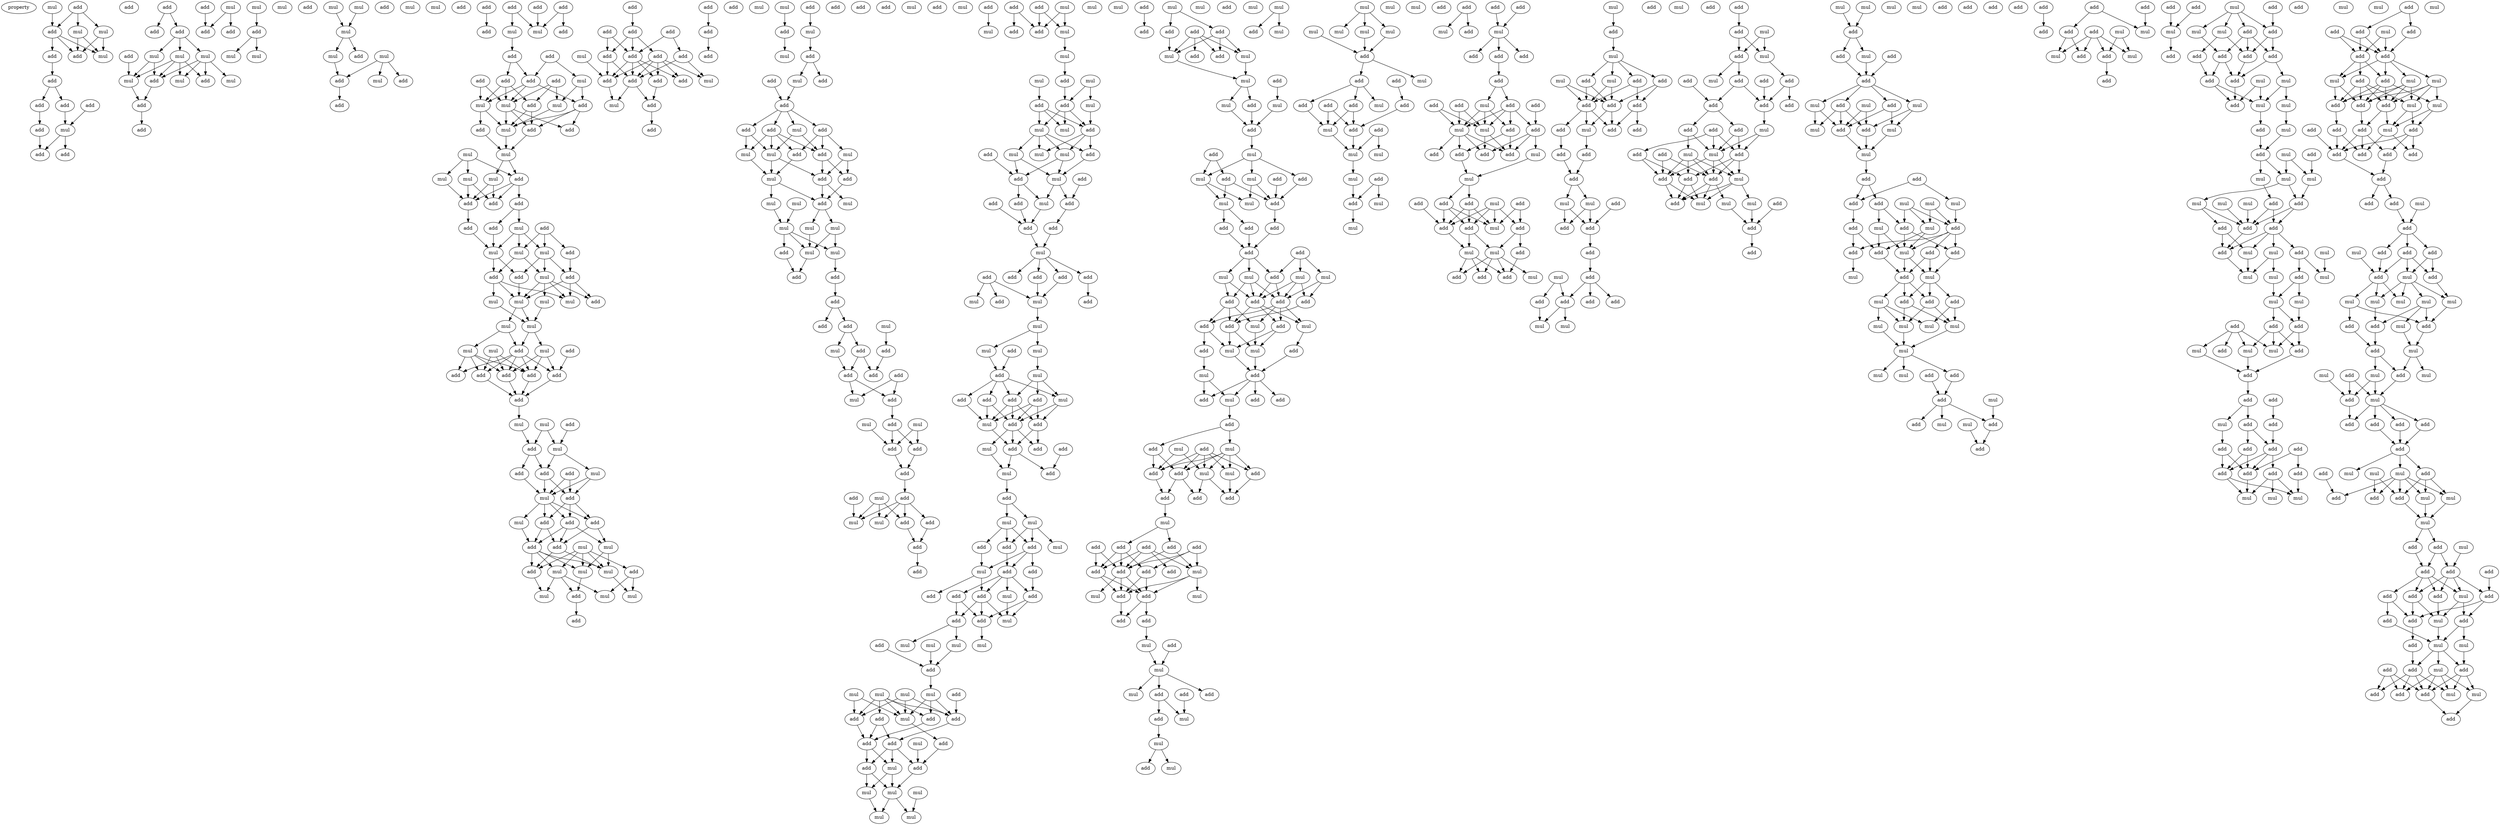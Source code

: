 digraph {
    node [fontcolor=black]
    property [mul=2,lf=1.2]
    0 [ label = mul ];
    1 [ label = add ];
    2 [ label = mul ];
    3 [ label = add ];
    4 [ label = mul ];
    5 [ label = add ];
    6 [ label = mul ];
    7 [ label = add ];
    8 [ label = add ];
    9 [ label = add ];
    10 [ label = add ];
    11 [ label = add ];
    12 [ label = add ];
    13 [ label = mul ];
    14 [ label = add ];
    15 [ label = add ];
    16 [ label = add ];
    17 [ label = add ];
    18 [ label = add ];
    19 [ label = add ];
    20 [ label = add ];
    21 [ label = mul ];
    22 [ label = mul ];
    23 [ label = mul ];
    24 [ label = mul ];
    25 [ label = mul ];
    26 [ label = mul ];
    27 [ label = add ];
    28 [ label = add ];
    29 [ label = add ];
    30 [ label = add ];
    31 [ label = add ];
    32 [ label = mul ];
    33 [ label = mul ];
    34 [ label = add ];
    35 [ label = mul ];
    36 [ label = add ];
    37 [ label = add ];
    38 [ label = add ];
    39 [ label = mul ];
    40 [ label = mul ];
    41 [ label = mul ];
    42 [ label = mul ];
    43 [ label = mul ];
    44 [ label = add ];
    45 [ label = mul ];
    46 [ label = mul ];
    47 [ label = add ];
    48 [ label = mul ];
    49 [ label = mul ];
    50 [ label = mul ];
    51 [ label = add ];
    52 [ label = add ];
    53 [ label = add ];
    54 [ label = add ];
    55 [ label = add ];
    56 [ label = add ];
    57 [ label = add ];
    58 [ label = add ];
    59 [ label = add ];
    60 [ label = mul ];
    61 [ label = add ];
    62 [ label = mul ];
    63 [ label = add ];
    64 [ label = add ];
    65 [ label = add ];
    66 [ label = add ];
    67 [ label = add ];
    68 [ label = add ];
    69 [ label = mul ];
    70 [ label = mul ];
    71 [ label = mul ];
    72 [ label = add ];
    73 [ label = mul ];
    74 [ label = add ];
    75 [ label = add ];
    76 [ label = add ];
    77 [ label = add ];
    78 [ label = mul ];
    79 [ label = mul ];
    80 [ label = mul ];
    81 [ label = mul ];
    82 [ label = add ];
    83 [ label = mul ];
    84 [ label = mul ];
    85 [ label = add ];
    86 [ label = add ];
    87 [ label = add ];
    88 [ label = mul ];
    89 [ label = add ];
    90 [ label = add ];
    91 [ label = add ];
    92 [ label = add ];
    93 [ label = mul ];
    94 [ label = mul ];
    95 [ label = mul ];
    96 [ label = add ];
    97 [ label = mul ];
    98 [ label = add ];
    99 [ label = add ];
    100 [ label = mul ];
    101 [ label = mul ];
    102 [ label = mul ];
    103 [ label = add ];
    104 [ label = mul ];
    105 [ label = mul ];
    106 [ label = mul ];
    107 [ label = add ];
    108 [ label = mul ];
    109 [ label = add ];
    110 [ label = mul ];
    111 [ label = mul ];
    112 [ label = add ];
    113 [ label = add ];
    114 [ label = add ];
    115 [ label = add ];
    116 [ label = add ];
    117 [ label = add ];
    118 [ label = mul ];
    119 [ label = add ];
    120 [ label = mul ];
    121 [ label = add ];
    122 [ label = mul ];
    123 [ label = add ];
    124 [ label = add ];
    125 [ label = add ];
    126 [ label = mul ];
    127 [ label = add ];
    128 [ label = mul ];
    129 [ label = mul ];
    130 [ label = add ];
    131 [ label = add ];
    132 [ label = add ];
    133 [ label = add ];
    134 [ label = add ];
    135 [ label = mul ];
    136 [ label = mul ];
    137 [ label = mul ];
    138 [ label = mul ];
    139 [ label = add ];
    140 [ label = mul ];
    141 [ label = add ];
    142 [ label = mul ];
    143 [ label = add ];
    144 [ label = mul ];
    145 [ label = mul ];
    146 [ label = add ];
    147 [ label = add ];
    148 [ label = add ];
    149 [ label = add ];
    150 [ label = add ];
    151 [ label = add ];
    152 [ label = add ];
    153 [ label = add ];
    154 [ label = mul ];
    155 [ label = add ];
    156 [ label = add ];
    157 [ label = mul ];
    158 [ label = add ];
    159 [ label = add ];
    160 [ label = add ];
    161 [ label = add ];
    162 [ label = mul ];
    163 [ label = add ];
    164 [ label = add ];
    165 [ label = add ];
    166 [ label = add ];
    167 [ label = add ];
    168 [ label = mul ];
    169 [ label = mul ];
    170 [ label = add ];
    171 [ label = add ];
    172 [ label = add ];
    173 [ label = add ];
    174 [ label = mul ];
    175 [ label = mul ];
    176 [ label = add ];
    177 [ label = add ];
    178 [ label = add ];
    179 [ label = mul ];
    180 [ label = add ];
    181 [ label = mul ];
    182 [ label = add ];
    183 [ label = add ];
    184 [ label = add ];
    185 [ label = add ];
    186 [ label = mul ];
    187 [ label = add ];
    188 [ label = add ];
    189 [ label = mul ];
    190 [ label = mul ];
    191 [ label = mul ];
    192 [ label = mul ];
    193 [ label = add ];
    194 [ label = add ];
    195 [ label = mul ];
    196 [ label = mul ];
    197 [ label = mul ];
    198 [ label = add ];
    199 [ label = mul ];
    200 [ label = mul ];
    201 [ label = mul ];
    202 [ label = mul ];
    203 [ label = mul ];
    204 [ label = add ];
    205 [ label = add ];
    206 [ label = add ];
    207 [ label = add ];
    208 [ label = add ];
    209 [ label = mul ];
    210 [ label = add ];
    211 [ label = mul ];
    212 [ label = add ];
    213 [ label = add ];
    214 [ label = add ];
    215 [ label = add ];
    216 [ label = add ];
    217 [ label = mul ];
    218 [ label = add ];
    219 [ label = mul ];
    220 [ label = add ];
    221 [ label = add ];
    222 [ label = mul ];
    223 [ label = add ];
    224 [ label = add ];
    225 [ label = add ];
    226 [ label = add ];
    227 [ label = add ];
    228 [ label = mul ];
    229 [ label = mul ];
    230 [ label = mul ];
    231 [ label = add ];
    232 [ label = mul ];
    233 [ label = add ];
    234 [ label = add ];
    235 [ label = add ];
    236 [ label = add ];
    237 [ label = add ];
    238 [ label = mul ];
    239 [ label = mul ];
    240 [ label = add ];
    241 [ label = mul ];
    242 [ label = add ];
    243 [ label = add ];
    244 [ label = mul ];
    245 [ label = mul ];
    246 [ label = add ];
    247 [ label = mul ];
    248 [ label = mul ];
    249 [ label = add ];
    250 [ label = add ];
    251 [ label = add ];
    252 [ label = mul ];
    253 [ label = mul ];
    254 [ label = add ];
    255 [ label = add ];
    256 [ label = mul ];
    257 [ label = mul ];
    258 [ label = mul ];
    259 [ label = mul ];
    260 [ label = add ];
    261 [ label = add ];
    262 [ label = add ];
    263 [ label = add ];
    264 [ label = mul ];
    265 [ label = add ];
    266 [ label = add ];
    267 [ label = mul ];
    268 [ label = add ];
    269 [ label = mul ];
    270 [ label = add ];
    271 [ label = add ];
    272 [ label = add ];
    273 [ label = add ];
    274 [ label = add ];
    275 [ label = mul ];
    276 [ label = add ];
    277 [ label = mul ];
    278 [ label = add ];
    279 [ label = mul ];
    280 [ label = mul ];
    281 [ label = mul ];
    282 [ label = add ];
    283 [ label = mul ];
    284 [ label = add ];
    285 [ label = add ];
    286 [ label = mul ];
    287 [ label = add ];
    288 [ label = add ];
    289 [ label = add ];
    290 [ label = add ];
    291 [ label = add ];
    292 [ label = mul ];
    293 [ label = mul ];
    294 [ label = add ];
    295 [ label = add ];
    296 [ label = add ];
    297 [ label = add ];
    298 [ label = mul ];
    299 [ label = mul ];
    300 [ label = add ];
    301 [ label = mul ];
    302 [ label = mul ];
    303 [ label = mul ];
    304 [ label = add ];
    305 [ label = add ];
    306 [ label = add ];
    307 [ label = add ];
    308 [ label = add ];
    309 [ label = mul ];
    310 [ label = add ];
    311 [ label = add ];
    312 [ label = mul ];
    313 [ label = add ];
    314 [ label = add ];
    315 [ label = add ];
    316 [ label = mul ];
    317 [ label = add ];
    318 [ label = mul ];
    319 [ label = mul ];
    320 [ label = add ];
    321 [ label = mul ];
    322 [ label = mul ];
    323 [ label = add ];
    324 [ label = mul ];
    325 [ label = mul ];
    326 [ label = mul ];
    327 [ label = add ];
    328 [ label = mul ];
    329 [ label = add ];
    330 [ label = add ];
    331 [ label = add ];
    332 [ label = add ];
    333 [ label = mul ];
    334 [ label = mul ];
    335 [ label = add ];
    336 [ label = add ];
    337 [ label = add ];
    338 [ label = add ];
    339 [ label = mul ];
    340 [ label = add ];
    341 [ label = mul ];
    342 [ label = mul ];
    343 [ label = mul ];
    344 [ label = mul ];
    345 [ label = add ];
    346 [ label = mul ];
    347 [ label = add ];
    348 [ label = mul ];
    349 [ label = add ];
    350 [ label = add ];
    351 [ label = add ];
    352 [ label = add ];
    353 [ label = mul ];
    354 [ label = add ];
    355 [ label = mul ];
    356 [ label = mul ];
    357 [ label = add ];
    358 [ label = add ];
    359 [ label = mul ];
    360 [ label = mul ];
    361 [ label = add ];
    362 [ label = add ];
    363 [ label = mul ];
    364 [ label = add ];
    365 [ label = mul ];
    366 [ label = add ];
    367 [ label = add ];
    368 [ label = mul ];
    369 [ label = add ];
    370 [ label = mul ];
    371 [ label = mul ];
    372 [ label = add ];
    373 [ label = add ];
    374 [ label = mul ];
    375 [ label = add ];
    376 [ label = add ];
    377 [ label = add ];
    378 [ label = mul ];
    379 [ label = mul ];
    380 [ label = add ];
    381 [ label = mul ];
    382 [ label = mul ];
    383 [ label = add ];
    384 [ label = add ];
    385 [ label = add ];
    386 [ label = add ];
    387 [ label = mul ];
    388 [ label = add ];
    389 [ label = add ];
    390 [ label = mul ];
    391 [ label = add ];
    392 [ label = add ];
    393 [ label = add ];
    394 [ label = mul ];
    395 [ label = mul ];
    396 [ label = mul ];
    397 [ label = add ];
    398 [ label = add ];
    399 [ label = add ];
    400 [ label = add ];
    401 [ label = mul ];
    402 [ label = add ];
    403 [ label = add ];
    404 [ label = add ];
    405 [ label = mul ];
    406 [ label = mul ];
    407 [ label = mul ];
    408 [ label = mul ];
    409 [ label = add ];
    410 [ label = add ];
    411 [ label = add ];
    412 [ label = add ];
    413 [ label = add ];
    414 [ label = add ];
    415 [ label = mul ];
    416 [ label = add ];
    417 [ label = add ];
    418 [ label = add ];
    419 [ label = add ];
    420 [ label = add ];
    421 [ label = add ];
    422 [ label = mul ];
    423 [ label = add ];
    424 [ label = add ];
    425 [ label = add ];
    426 [ label = add ];
    427 [ label = mul ];
    428 [ label = mul ];
    429 [ label = add ];
    430 [ label = add ];
    431 [ label = add ];
    432 [ label = add ];
    433 [ label = mul ];
    434 [ label = add ];
    435 [ label = mul ];
    436 [ label = mul ];
    437 [ label = mul ];
    438 [ label = add ];
    439 [ label = add ];
    440 [ label = add ];
    441 [ label = add ];
    442 [ label = mul ];
    443 [ label = mul ];
    444 [ label = add ];
    445 [ label = mul ];
    446 [ label = mul ];
    447 [ label = add ];
    448 [ label = mul ];
    449 [ label = mul ];
    450 [ label = mul ];
    451 [ label = mul ];
    452 [ label = mul ];
    453 [ label = mul ];
    454 [ label = mul ];
    455 [ label = add ];
    456 [ label = add ];
    457 [ label = add ];
    458 [ label = mul ];
    459 [ label = add ];
    460 [ label = mul ];
    461 [ label = add ];
    462 [ label = add ];
    463 [ label = add ];
    464 [ label = add ];
    465 [ label = mul ];
    466 [ label = add ];
    467 [ label = mul ];
    468 [ label = mul ];
    469 [ label = mul ];
    470 [ label = mul ];
    471 [ label = add ];
    472 [ label = add ];
    473 [ label = mul ];
    474 [ label = add ];
    475 [ label = mul ];
    476 [ label = add ];
    477 [ label = mul ];
    478 [ label = add ];
    479 [ label = add ];
    480 [ label = add ];
    481 [ label = mul ];
    482 [ label = add ];
    483 [ label = add ];
    484 [ label = add ];
    485 [ label = add ];
    486 [ label = add ];
    487 [ label = add ];
    488 [ label = add ];
    489 [ label = add ];
    490 [ label = mul ];
    491 [ label = mul ];
    492 [ label = mul ];
    493 [ label = add ];
    494 [ label = add ];
    495 [ label = add ];
    496 [ label = add ];
    497 [ label = add ];
    498 [ label = mul ];
    499 [ label = add ];
    500 [ label = mul ];
    501 [ label = add ];
    502 [ label = mul ];
    503 [ label = add ];
    504 [ label = add ];
    505 [ label = add ];
    506 [ label = add ];
    507 [ label = add ];
    508 [ label = add ];
    509 [ label = mul ];
    510 [ label = mul ];
    511 [ label = add ];
    512 [ label = mul ];
    513 [ label = add ];
    514 [ label = add ];
    515 [ label = add ];
    516 [ label = mul ];
    517 [ label = mul ];
    518 [ label = add ];
    519 [ label = add ];
    520 [ label = mul ];
    521 [ label = add ];
    522 [ label = mul ];
    523 [ label = add ];
    524 [ label = add ];
    525 [ label = mul ];
    526 [ label = add ];
    527 [ label = add ];
    528 [ label = add ];
    529 [ label = add ];
    530 [ label = mul ];
    531 [ label = add ];
    532 [ label = add ];
    533 [ label = add ];
    534 [ label = add ];
    535 [ label = add ];
    536 [ label = mul ];
    537 [ label = mul ];
    538 [ label = add ];
    539 [ label = add ];
    540 [ label = add ];
    541 [ label = add ];
    542 [ label = add ];
    543 [ label = mul ];
    544 [ label = add ];
    545 [ label = add ];
    546 [ label = mul ];
    547 [ label = add ];
    548 [ label = add ];
    549 [ label = mul ];
    550 [ label = mul ];
    551 [ label = add ];
    552 [ label = add ];
    553 [ label = add ];
    554 [ label = mul ];
    555 [ label = mul ];
    556 [ label = add ];
    557 [ label = add ];
    558 [ label = mul ];
    559 [ label = add ];
    560 [ label = add ];
    561 [ label = add ];
    562 [ label = add ];
    563 [ label = add ];
    564 [ label = add ];
    565 [ label = add ];
    566 [ label = mul ];
    567 [ label = add ];
    568 [ label = add ];
    569 [ label = mul ];
    570 [ label = add ];
    571 [ label = mul ];
    572 [ label = add ];
    573 [ label = add ];
    574 [ label = add ];
    575 [ label = add ];
    576 [ label = add ];
    577 [ label = mul ];
    578 [ label = add ];
    579 [ label = mul ];
    580 [ label = mul ];
    581 [ label = add ];
    582 [ label = mul ];
    583 [ label = add ];
    584 [ label = mul ];
    585 [ label = mul ];
    586 [ label = mul ];
    587 [ label = add ];
    588 [ label = add ];
    589 [ label = mul ];
    590 [ label = mul ];
    591 [ label = add ];
    592 [ label = add ];
    593 [ label = add ];
    594 [ label = add ];
    595 [ label = add ];
    596 [ label = mul ];
    597 [ label = mul ];
    598 [ label = add ];
    599 [ label = mul ];
    600 [ label = mul ];
    601 [ label = add ];
    602 [ label = add ];
    603 [ label = mul ];
    604 [ label = mul ];
    605 [ label = add ];
    606 [ label = add ];
    607 [ label = mul ];
    608 [ label = add ];
    609 [ label = mul ];
    610 [ label = mul ];
    611 [ label = add ];
    612 [ label = mul ];
    613 [ label = add ];
    614 [ label = mul ];
    615 [ label = add ];
    616 [ label = add ];
    617 [ label = mul ];
    618 [ label = add ];
    619 [ label = add ];
    620 [ label = add ];
    621 [ label = add ];
    622 [ label = mul ];
    623 [ label = add ];
    624 [ label = mul ];
    625 [ label = add ];
    626 [ label = add ];
    627 [ label = mul ];
    628 [ label = add ];
    629 [ label = add ];
    630 [ label = mul ];
    631 [ label = mul ];
    632 [ label = mul ];
    633 [ label = mul ];
    634 [ label = mul ];
    635 [ label = add ];
    636 [ label = mul ];
    637 [ label = mul ];
    638 [ label = add ];
    639 [ label = mul ];
    640 [ label = add ];
    641 [ label = mul ];
    642 [ label = add ];
    643 [ label = mul ];
    644 [ label = add ];
    645 [ label = add ];
    646 [ label = add ];
    647 [ label = add ];
    648 [ label = add ];
    649 [ label = add ];
    650 [ label = add ];
    651 [ label = add ];
    652 [ label = mul ];
    653 [ label = add ];
    654 [ label = mul ];
    655 [ label = add ];
    656 [ label = add ];
    657 [ label = mul ];
    658 [ label = mul ];
    659 [ label = add ];
    660 [ label = add ];
    661 [ label = add ];
    662 [ label = add ];
    663 [ label = mul ];
    664 [ label = mul ];
    665 [ label = add ];
    666 [ label = add ];
    667 [ label = mul ];
    668 [ label = mul ];
    669 [ label = add ];
    670 [ label = add ];
    671 [ label = add ];
    672 [ label = add ];
    673 [ label = add ];
    674 [ label = add ];
    675 [ label = add ];
    676 [ label = mul ];
    677 [ label = add ];
    678 [ label = mul ];
    679 [ label = add ];
    680 [ label = add ];
    681 [ label = mul ];
    682 [ label = mul ];
    683 [ label = mul ];
    684 [ label = add ];
    685 [ label = add ];
    686 [ label = mul ];
    687 [ label = add ];
    688 [ label = mul ];
    689 [ label = mul ];
    690 [ label = mul ];
    691 [ label = add ];
    692 [ label = mul ];
    693 [ label = mul ];
    694 [ label = mul ];
    695 [ label = add ];
    696 [ label = add ];
    697 [ label = add ];
    698 [ label = add ];
    699 [ label = mul ];
    700 [ label = mul ];
    701 [ label = add ];
    702 [ label = add ];
    703 [ label = mul ];
    704 [ label = mul ];
    705 [ label = mul ];
    706 [ label = add ];
    707 [ label = mul ];
    708 [ label = mul ];
    709 [ label = mul ];
    710 [ label = mul ];
    711 [ label = add ];
    712 [ label = add ];
    713 [ label = add ];
    714 [ label = mul ];
    715 [ label = add ];
    716 [ label = add ];
    717 [ label = mul ];
    718 [ label = mul ];
    719 [ label = add ];
    720 [ label = add ];
    721 [ label = add ];
    722 [ label = add ];
    723 [ label = mul ];
    724 [ label = add ];
    725 [ label = add ];
    726 [ label = add ];
    727 [ label = add ];
    728 [ label = add ];
    729 [ label = add ];
    730 [ label = add ];
    731 [ label = add ];
    732 [ label = add ];
    733 [ label = mul ];
    734 [ label = mul ];
    735 [ label = mul ];
    736 [ label = mul ];
    737 [ label = add ];
    738 [ label = add ];
    739 [ label = add ];
    740 [ label = mul ];
    741 [ label = add ];
    742 [ label = mul ];
    743 [ label = add ];
    744 [ label = add ];
    745 [ label = add ];
    746 [ label = mul ];
    747 [ label = add ];
    748 [ label = mul ];
    749 [ label = mul ];
    750 [ label = add ];
    751 [ label = mul ];
    752 [ label = add ];
    753 [ label = mul ];
    754 [ label = add ];
    755 [ label = add ];
    756 [ label = add ];
    757 [ label = add ];
    758 [ label = add ];
    759 [ label = mul ];
    760 [ label = add ];
    761 [ label = add ];
    762 [ label = add ];
    763 [ label = add ];
    764 [ label = add ];
    765 [ label = add ];
    766 [ label = add ];
    767 [ label = mul ];
    768 [ label = add ];
    769 [ label = add ];
    770 [ label = mul ];
    771 [ label = add ];
    772 [ label = add ];
    773 [ label = add ];
    774 [ label = add ];
    775 [ label = mul ];
    776 [ label = mul ];
    777 [ label = mul ];
    778 [ label = mul ];
    779 [ label = mul ];
    780 [ label = mul ];
    781 [ label = mul ];
    782 [ label = add ];
    783 [ label = add ];
    784 [ label = add ];
    785 [ label = add ];
    786 [ label = mul ];
    787 [ label = mul ];
    788 [ label = mul ];
    789 [ label = add ];
    790 [ label = mul ];
    791 [ label = add ];
    792 [ label = add ];
    793 [ label = mul ];
    794 [ label = add ];
    795 [ label = add ];
    796 [ label = add ];
    797 [ label = add ];
    798 [ label = add ];
    799 [ label = mul ];
    800 [ label = add ];
    801 [ label = mul ];
    802 [ label = add ];
    803 [ label = mul ];
    804 [ label = add ];
    805 [ label = mul ];
    806 [ label = mul ];
    807 [ label = add ];
    808 [ label = add ];
    809 [ label = mul ];
    810 [ label = add ];
    811 [ label = add ];
    812 [ label = mul ];
    813 [ label = add ];
    814 [ label = add ];
    815 [ label = add ];
    816 [ label = add ];
    817 [ label = add ];
    818 [ label = add ];
    819 [ label = mul ];
    820 [ label = add ];
    821 [ label = mul ];
    822 [ label = add ];
    823 [ label = add ];
    824 [ label = add ];
    825 [ label = add ];
    826 [ label = mul ];
    827 [ label = mul ];
    828 [ label = add ];
    829 [ label = add ];
    830 [ label = add ];
    831 [ label = mul ];
    832 [ label = add ];
    833 [ label = mul ];
    834 [ label = add ];
    835 [ label = mul ];
    836 [ label = add ];
    837 [ label = add ];
    0 -> 3 [ name = 0 ];
    1 -> 2 [ name = 1 ];
    1 -> 3 [ name = 2 ];
    1 -> 4 [ name = 3 ];
    2 -> 6 [ name = 4 ];
    2 -> 7 [ name = 5 ];
    3 -> 5 [ name = 6 ];
    3 -> 6 [ name = 7 ];
    3 -> 7 [ name = 8 ];
    4 -> 6 [ name = 9 ];
    4 -> 7 [ name = 10 ];
    5 -> 8 [ name = 11 ];
    8 -> 10 [ name = 12 ];
    8 -> 11 [ name = 13 ];
    9 -> 13 [ name = 14 ];
    10 -> 12 [ name = 15 ];
    11 -> 13 [ name = 16 ];
    12 -> 14 [ name = 17 ];
    13 -> 14 [ name = 18 ];
    13 -> 15 [ name = 19 ];
    17 -> 18 [ name = 20 ];
    17 -> 19 [ name = 21 ];
    19 -> 21 [ name = 22 ];
    19 -> 22 [ name = 23 ];
    19 -> 23 [ name = 24 ];
    20 -> 26 [ name = 25 ];
    21 -> 26 [ name = 26 ];
    21 -> 28 [ name = 27 ];
    22 -> 24 [ name = 28 ];
    22 -> 26 [ name = 29 ];
    22 -> 27 [ name = 30 ];
    22 -> 28 [ name = 31 ];
    23 -> 24 [ name = 32 ];
    23 -> 25 [ name = 33 ];
    23 -> 27 [ name = 34 ];
    23 -> 28 [ name = 35 ];
    26 -> 29 [ name = 36 ];
    28 -> 29 [ name = 37 ];
    29 -> 30 [ name = 38 ];
    31 -> 34 [ name = 39 ];
    32 -> 34 [ name = 40 ];
    32 -> 36 [ name = 41 ];
    33 -> 37 [ name = 42 ];
    37 -> 40 [ name = 43 ];
    37 -> 42 [ name = 44 ];
    39 -> 43 [ name = 45 ];
    41 -> 43 [ name = 46 ];
    43 -> 46 [ name = 47 ];
    43 -> 47 [ name = 48 ];
    45 -> 50 [ name = 49 ];
    45 -> 51 [ name = 50 ];
    45 -> 52 [ name = 51 ];
    46 -> 52 [ name = 52 ];
    52 -> 54 [ name = 53 ];
    55 -> 59 [ name = 54 ];
    56 -> 60 [ name = 55 ];
    57 -> 60 [ name = 56 ];
    57 -> 62 [ name = 57 ];
    58 -> 60 [ name = 58 ];
    58 -> 61 [ name = 59 ];
    62 -> 63 [ name = 60 ];
    63 -> 65 [ name = 61 ];
    63 -> 68 [ name = 62 ];
    64 -> 68 [ name = 63 ];
    64 -> 69 [ name = 64 ];
    65 -> 70 [ name = 65 ];
    65 -> 73 [ name = 66 ];
    65 -> 74 [ name = 67 ];
    66 -> 70 [ name = 68 ];
    66 -> 73 [ name = 69 ];
    67 -> 70 [ name = 70 ];
    67 -> 71 [ name = 71 ];
    67 -> 74 [ name = 72 ];
    68 -> 70 [ name = 73 ];
    68 -> 72 [ name = 74 ];
    68 -> 73 [ name = 75 ];
    69 -> 71 [ name = 76 ];
    69 -> 72 [ name = 77 ];
    70 -> 75 [ name = 78 ];
    70 -> 77 [ name = 79 ];
    70 -> 78 [ name = 80 ];
    71 -> 78 [ name = 81 ];
    72 -> 75 [ name = 82 ];
    72 -> 77 [ name = 83 ];
    72 -> 78 [ name = 84 ];
    73 -> 76 [ name = 85 ];
    73 -> 78 [ name = 86 ];
    74 -> 75 [ name = 87 ];
    74 -> 78 [ name = 88 ];
    75 -> 80 [ name = 89 ];
    76 -> 80 [ name = 90 ];
    78 -> 80 [ name = 91 ];
    79 -> 82 [ name = 92 ];
    79 -> 83 [ name = 93 ];
    79 -> 84 [ name = 94 ];
    80 -> 81 [ name = 95 ];
    80 -> 82 [ name = 96 ];
    81 -> 85 [ name = 97 ];
    81 -> 86 [ name = 98 ];
    82 -> 85 [ name = 99 ];
    82 -> 86 [ name = 100 ];
    82 -> 87 [ name = 101 ];
    83 -> 86 [ name = 102 ];
    84 -> 85 [ name = 103 ];
    84 -> 86 [ name = 104 ];
    86 -> 91 [ name = 105 ];
    87 -> 88 [ name = 106 ];
    87 -> 90 [ name = 107 ];
    88 -> 93 [ name = 108 ];
    88 -> 94 [ name = 109 ];
    88 -> 95 [ name = 110 ];
    89 -> 92 [ name = 111 ];
    89 -> 94 [ name = 112 ];
    89 -> 95 [ name = 113 ];
    90 -> 93 [ name = 114 ];
    91 -> 93 [ name = 115 ];
    92 -> 99 [ name = 116 ];
    93 -> 96 [ name = 117 ];
    93 -> 98 [ name = 118 ];
    94 -> 96 [ name = 119 ];
    94 -> 97 [ name = 120 ];
    95 -> 97 [ name = 121 ];
    95 -> 98 [ name = 122 ];
    95 -> 99 [ name = 123 ];
    96 -> 100 [ name = 124 ];
    96 -> 101 [ name = 125 ];
    96 -> 102 [ name = 126 ];
    97 -> 100 [ name = 127 ];
    97 -> 102 [ name = 128 ];
    97 -> 103 [ name = 129 ];
    97 -> 104 [ name = 130 ];
    98 -> 100 [ name = 131 ];
    99 -> 100 [ name = 132 ];
    99 -> 102 [ name = 133 ];
    99 -> 103 [ name = 134 ];
    100 -> 105 [ name = 135 ];
    100 -> 106 [ name = 136 ];
    101 -> 106 [ name = 137 ];
    104 -> 106 [ name = 138 ];
    105 -> 107 [ name = 139 ];
    105 -> 110 [ name = 140 ];
    106 -> 107 [ name = 141 ];
    106 -> 108 [ name = 142 ];
    107 -> 112 [ name = 143 ];
    107 -> 113 [ name = 144 ];
    107 -> 114 [ name = 145 ];
    107 -> 115 [ name = 146 ];
    107 -> 116 [ name = 147 ];
    108 -> 112 [ name = 148 ];
    108 -> 114 [ name = 149 ];
    108 -> 116 [ name = 150 ];
    109 -> 116 [ name = 151 ];
    110 -> 112 [ name = 152 ];
    110 -> 113 [ name = 153 ];
    110 -> 114 [ name = 154 ];
    110 -> 115 [ name = 155 ];
    111 -> 112 [ name = 156 ];
    111 -> 114 [ name = 157 ];
    111 -> 115 [ name = 158 ];
    112 -> 117 [ name = 159 ];
    114 -> 117 [ name = 160 ];
    115 -> 117 [ name = 161 ];
    116 -> 117 [ name = 162 ];
    117 -> 120 [ name = 163 ];
    118 -> 121 [ name = 164 ];
    118 -> 122 [ name = 165 ];
    119 -> 122 [ name = 166 ];
    120 -> 121 [ name = 167 ];
    121 -> 123 [ name = 168 ];
    121 -> 125 [ name = 169 ];
    122 -> 125 [ name = 170 ];
    122 -> 126 [ name = 171 ];
    123 -> 128 [ name = 172 ];
    124 -> 127 [ name = 173 ];
    124 -> 128 [ name = 174 ];
    125 -> 127 [ name = 175 ];
    125 -> 128 [ name = 176 ];
    126 -> 127 [ name = 177 ];
    126 -> 128 [ name = 178 ];
    127 -> 130 [ name = 179 ];
    127 -> 131 [ name = 180 ];
    127 -> 132 [ name = 181 ];
    128 -> 129 [ name = 182 ];
    128 -> 130 [ name = 183 ];
    128 -> 131 [ name = 184 ];
    128 -> 132 [ name = 185 ];
    129 -> 134 [ name = 186 ];
    130 -> 133 [ name = 187 ];
    130 -> 135 [ name = 188 ];
    131 -> 133 [ name = 189 ];
    131 -> 134 [ name = 190 ];
    131 -> 135 [ name = 191 ];
    132 -> 133 [ name = 192 ];
    132 -> 134 [ name = 193 ];
    133 -> 140 [ name = 194 ];
    133 -> 141 [ name = 195 ];
    134 -> 137 [ name = 196 ];
    134 -> 138 [ name = 197 ];
    134 -> 140 [ name = 198 ];
    134 -> 141 [ name = 199 ];
    135 -> 138 [ name = 200 ];
    135 -> 140 [ name = 201 ];
    136 -> 137 [ name = 202 ];
    136 -> 138 [ name = 203 ];
    136 -> 139 [ name = 204 ];
    136 -> 140 [ name = 205 ];
    136 -> 141 [ name = 206 ];
    137 -> 143 [ name = 207 ];
    137 -> 144 [ name = 208 ];
    137 -> 145 [ name = 209 ];
    138 -> 143 [ name = 210 ];
    139 -> 142 [ name = 211 ];
    139 -> 144 [ name = 212 ];
    140 -> 142 [ name = 213 ];
    141 -> 145 [ name = 214 ];
    143 -> 146 [ name = 215 ];
    147 -> 148 [ name = 216 ];
    148 -> 151 [ name = 217 ];
    148 -> 152 [ name = 218 ];
    148 -> 153 [ name = 219 ];
    149 -> 151 [ name = 220 ];
    149 -> 153 [ name = 221 ];
    150 -> 151 [ name = 222 ];
    150 -> 155 [ name = 223 ];
    151 -> 156 [ name = 224 ];
    151 -> 158 [ name = 225 ];
    151 -> 159 [ name = 226 ];
    151 -> 160 [ name = 227 ];
    152 -> 156 [ name = 228 ];
    152 -> 157 [ name = 229 ];
    152 -> 158 [ name = 230 ];
    152 -> 159 [ name = 231 ];
    152 -> 160 [ name = 232 ];
    153 -> 156 [ name = 233 ];
    153 -> 160 [ name = 234 ];
    154 -> 156 [ name = 235 ];
    155 -> 157 [ name = 236 ];
    155 -> 160 [ name = 237 ];
    156 -> 162 [ name = 238 ];
    159 -> 161 [ name = 239 ];
    160 -> 161 [ name = 240 ];
    160 -> 162 [ name = 241 ];
    161 -> 164 [ name = 242 ];
    163 -> 165 [ name = 243 ];
    165 -> 167 [ name = 244 ];
    169 -> 170 [ name = 245 ];
    170 -> 174 [ name = 246 ];
    171 -> 175 [ name = 247 ];
    175 -> 176 [ name = 248 ];
    176 -> 178 [ name = 249 ];
    176 -> 179 [ name = 250 ];
    179 -> 182 [ name = 251 ];
    180 -> 182 [ name = 252 ];
    182 -> 183 [ name = 253 ];
    182 -> 184 [ name = 254 ];
    182 -> 185 [ name = 255 ];
    182 -> 186 [ name = 256 ];
    183 -> 187 [ name = 257 ];
    183 -> 188 [ name = 258 ];
    183 -> 189 [ name = 259 ];
    184 -> 187 [ name = 260 ];
    184 -> 188 [ name = 261 ];
    184 -> 190 [ name = 262 ];
    184 -> 191 [ name = 263 ];
    185 -> 190 [ name = 264 ];
    185 -> 191 [ name = 265 ];
    186 -> 188 [ name = 266 ];
    186 -> 190 [ name = 267 ];
    187 -> 192 [ name = 268 ];
    188 -> 193 [ name = 269 ];
    188 -> 194 [ name = 270 ];
    189 -> 193 [ name = 271 ];
    189 -> 194 [ name = 272 ];
    190 -> 192 [ name = 273 ];
    190 -> 194 [ name = 274 ];
    191 -> 192 [ name = 275 ];
    192 -> 197 [ name = 276 ];
    192 -> 198 [ name = 277 ];
    193 -> 198 [ name = 278 ];
    194 -> 195 [ name = 279 ];
    194 -> 198 [ name = 280 ];
    196 -> 201 [ name = 281 ];
    197 -> 201 [ name = 282 ];
    198 -> 199 [ name = 283 ];
    198 -> 200 [ name = 284 ];
    199 -> 202 [ name = 285 ];
    199 -> 203 [ name = 286 ];
    200 -> 203 [ name = 287 ];
    201 -> 202 [ name = 288 ];
    201 -> 203 [ name = 289 ];
    201 -> 204 [ name = 290 ];
    202 -> 205 [ name = 291 ];
    203 -> 206 [ name = 292 ];
    204 -> 206 [ name = 293 ];
    205 -> 207 [ name = 294 ];
    207 -> 208 [ name = 295 ];
    207 -> 210 [ name = 296 ];
    208 -> 211 [ name = 297 ];
    208 -> 213 [ name = 298 ];
    209 -> 212 [ name = 299 ];
    211 -> 215 [ name = 300 ];
    212 -> 214 [ name = 301 ];
    213 -> 214 [ name = 302 ];
    213 -> 215 [ name = 303 ];
    215 -> 217 [ name = 304 ];
    215 -> 218 [ name = 305 ];
    216 -> 217 [ name = 306 ];
    216 -> 218 [ name = 307 ];
    218 -> 220 [ name = 308 ];
    219 -> 223 [ name = 309 ];
    220 -> 223 [ name = 310 ];
    220 -> 224 [ name = 311 ];
    222 -> 223 [ name = 312 ];
    222 -> 224 [ name = 313 ];
    223 -> 225 [ name = 314 ];
    224 -> 225 [ name = 315 ];
    225 -> 226 [ name = 316 ];
    226 -> 230 [ name = 317 ];
    226 -> 231 [ name = 318 ];
    226 -> 232 [ name = 319 ];
    226 -> 233 [ name = 320 ];
    227 -> 230 [ name = 321 ];
    229 -> 230 [ name = 322 ];
    229 -> 232 [ name = 323 ];
    229 -> 233 [ name = 324 ];
    231 -> 234 [ name = 325 ];
    233 -> 234 [ name = 326 ];
    234 -> 236 [ name = 327 ];
    235 -> 239 [ name = 328 ];
    237 -> 242 [ name = 329 ];
    237 -> 243 [ name = 330 ];
    238 -> 241 [ name = 331 ];
    238 -> 243 [ name = 332 ];
    240 -> 241 [ name = 333 ];
    240 -> 243 [ name = 334 ];
    241 -> 244 [ name = 335 ];
    244 -> 246 [ name = 336 ];
    245 -> 249 [ name = 337 ];
    246 -> 250 [ name = 338 ];
    247 -> 248 [ name = 339 ];
    247 -> 250 [ name = 340 ];
    248 -> 251 [ name = 341 ];
    249 -> 251 [ name = 342 ];
    249 -> 252 [ name = 343 ];
    249 -> 253 [ name = 344 ];
    250 -> 251 [ name = 345 ];
    250 -> 252 [ name = 346 ];
    250 -> 253 [ name = 347 ];
    251 -> 255 [ name = 348 ];
    251 -> 256 [ name = 349 ];
    251 -> 257 [ name = 350 ];
    252 -> 255 [ name = 351 ];
    252 -> 256 [ name = 352 ];
    252 -> 257 [ name = 353 ];
    252 -> 258 [ name = 354 ];
    254 -> 261 [ name = 355 ];
    255 -> 259 [ name = 356 ];
    256 -> 259 [ name = 357 ];
    256 -> 261 [ name = 358 ];
    258 -> 259 [ name = 359 ];
    258 -> 261 [ name = 360 ];
    259 -> 264 [ name = 361 ];
    259 -> 265 [ name = 362 ];
    260 -> 265 [ name = 363 ];
    261 -> 263 [ name = 364 ];
    261 -> 264 [ name = 365 ];
    262 -> 266 [ name = 366 ];
    263 -> 266 [ name = 367 ];
    264 -> 266 [ name = 368 ];
    265 -> 268 [ name = 369 ];
    266 -> 269 [ name = 370 ];
    268 -> 269 [ name = 371 ];
    269 -> 270 [ name = 372 ];
    269 -> 271 [ name = 373 ];
    269 -> 272 [ name = 374 ];
    269 -> 273 [ name = 375 ];
    270 -> 277 [ name = 376 ];
    271 -> 276 [ name = 377 ];
    272 -> 277 [ name = 378 ];
    274 -> 275 [ name = 379 ];
    274 -> 277 [ name = 380 ];
    274 -> 278 [ name = 381 ];
    277 -> 279 [ name = 382 ];
    279 -> 280 [ name = 383 ];
    279 -> 281 [ name = 384 ];
    280 -> 284 [ name = 385 ];
    281 -> 283 [ name = 386 ];
    282 -> 284 [ name = 387 ];
    283 -> 285 [ name = 388 ];
    283 -> 286 [ name = 389 ];
    283 -> 289 [ name = 390 ];
    284 -> 285 [ name = 391 ];
    284 -> 286 [ name = 392 ];
    284 -> 287 [ name = 393 ];
    284 -> 288 [ name = 394 ];
    285 -> 290 [ name = 395 ];
    285 -> 291 [ name = 396 ];
    285 -> 292 [ name = 397 ];
    286 -> 290 [ name = 398 ];
    286 -> 291 [ name = 399 ];
    287 -> 292 [ name = 400 ];
    288 -> 290 [ name = 401 ];
    288 -> 292 [ name = 402 ];
    289 -> 290 [ name = 403 ];
    289 -> 291 [ name = 404 ];
    289 -> 292 [ name = 405 ];
    290 -> 293 [ name = 406 ];
    290 -> 295 [ name = 407 ];
    290 -> 296 [ name = 408 ];
    291 -> 295 [ name = 409 ];
    291 -> 296 [ name = 410 ];
    292 -> 296 [ name = 411 ];
    293 -> 298 [ name = 412 ];
    294 -> 297 [ name = 413 ];
    296 -> 297 [ name = 414 ];
    296 -> 298 [ name = 415 ];
    298 -> 300 [ name = 416 ];
    300 -> 301 [ name = 417 ];
    300 -> 302 [ name = 418 ];
    301 -> 304 [ name = 419 ];
    301 -> 305 [ name = 420 ];
    301 -> 306 [ name = 421 ];
    302 -> 303 [ name = 422 ];
    302 -> 305 [ name = 423 ];
    302 -> 306 [ name = 424 ];
    304 -> 309 [ name = 425 ];
    305 -> 307 [ name = 426 ];
    305 -> 308 [ name = 427 ];
    305 -> 309 [ name = 428 ];
    306 -> 307 [ name = 429 ];
    307 -> 310 [ name = 430 ];
    307 -> 311 [ name = 431 ];
    307 -> 312 [ name = 432 ];
    307 -> 313 [ name = 433 ];
    308 -> 313 [ name = 434 ];
    309 -> 310 [ name = 435 ];
    309 -> 314 [ name = 436 ];
    310 -> 315 [ name = 437 ];
    310 -> 316 [ name = 438 ];
    310 -> 317 [ name = 439 ];
    311 -> 315 [ name = 440 ];
    311 -> 317 [ name = 441 ];
    312 -> 316 [ name = 442 ];
    313 -> 315 [ name = 443 ];
    313 -> 316 [ name = 444 ];
    315 -> 322 [ name = 445 ];
    317 -> 318 [ name = 446 ];
    317 -> 321 [ name = 447 ];
    319 -> 323 [ name = 448 ];
    320 -> 323 [ name = 449 ];
    321 -> 323 [ name = 450 ];
    323 -> 328 [ name = 451 ];
    324 -> 330 [ name = 452 ];
    324 -> 333 [ name = 453 ];
    325 -> 329 [ name = 454 ];
    325 -> 330 [ name = 455 ];
    325 -> 331 [ name = 456 ];
    325 -> 332 [ name = 457 ];
    325 -> 333 [ name = 458 ];
    326 -> 329 [ name = 459 ];
    326 -> 330 [ name = 460 ];
    326 -> 333 [ name = 461 ];
    327 -> 329 [ name = 462 ];
    328 -> 329 [ name = 463 ];
    328 -> 331 [ name = 464 ];
    328 -> 333 [ name = 465 ];
    329 -> 336 [ name = 466 ];
    330 -> 337 [ name = 467 ];
    331 -> 337 [ name = 468 ];
    332 -> 336 [ name = 469 ];
    332 -> 337 [ name = 470 ];
    333 -> 335 [ name = 471 ];
    334 -> 338 [ name = 472 ];
    335 -> 338 [ name = 473 ];
    336 -> 338 [ name = 474 ];
    336 -> 339 [ name = 475 ];
    336 -> 340 [ name = 476 ];
    337 -> 339 [ name = 477 ];
    337 -> 340 [ name = 478 ];
    338 -> 341 [ name = 479 ];
    339 -> 341 [ name = 480 ];
    339 -> 342 [ name = 481 ];
    340 -> 341 [ name = 482 ];
    340 -> 342 [ name = 483 ];
    341 -> 344 [ name = 484 ];
    341 -> 346 [ name = 485 ];
    342 -> 344 [ name = 486 ];
    343 -> 346 [ name = 487 ];
    345 -> 347 [ name = 488 ];
    348 -> 349 [ name = 489 ];
    348 -> 350 [ name = 490 ];
    349 -> 352 [ name = 491 ];
    349 -> 353 [ name = 492 ];
    349 -> 355 [ name = 493 ];
    350 -> 355 [ name = 494 ];
    351 -> 352 [ name = 495 ];
    351 -> 353 [ name = 496 ];
    351 -> 354 [ name = 497 ];
    351 -> 355 [ name = 498 ];
    353 -> 356 [ name = 499 ];
    355 -> 356 [ name = 500 ];
    356 -> 358 [ name = 501 ];
    356 -> 359 [ name = 502 ];
    357 -> 360 [ name = 503 ];
    358 -> 361 [ name = 504 ];
    359 -> 361 [ name = 505 ];
    360 -> 361 [ name = 506 ];
    361 -> 363 [ name = 507 ];
    362 -> 364 [ name = 508 ];
    362 -> 368 [ name = 509 ];
    363 -> 365 [ name = 510 ];
    363 -> 366 [ name = 511 ];
    363 -> 368 [ name = 512 ];
    364 -> 369 [ name = 513 ];
    364 -> 371 [ name = 514 ];
    365 -> 369 [ name = 515 ];
    365 -> 370 [ name = 516 ];
    366 -> 369 [ name = 517 ];
    367 -> 369 [ name = 518 ];
    368 -> 370 [ name = 519 ];
    368 -> 371 [ name = 520 ];
    369 -> 375 [ name = 521 ];
    371 -> 372 [ name = 522 ];
    371 -> 373 [ name = 523 ];
    372 -> 376 [ name = 524 ];
    373 -> 376 [ name = 525 ];
    375 -> 376 [ name = 526 ];
    376 -> 378 [ name = 527 ];
    376 -> 380 [ name = 528 ];
    376 -> 382 [ name = 529 ];
    377 -> 379 [ name = 530 ];
    377 -> 380 [ name = 531 ];
    377 -> 381 [ name = 532 ];
    378 -> 383 [ name = 533 ];
    378 -> 386 [ name = 534 ];
    379 -> 383 [ name = 535 ];
    379 -> 384 [ name = 536 ];
    379 -> 385 [ name = 537 ];
    380 -> 383 [ name = 538 ];
    380 -> 385 [ name = 539 ];
    381 -> 384 [ name = 540 ];
    381 -> 385 [ name = 541 ];
    382 -> 383 [ name = 542 ];
    382 -> 385 [ name = 543 ];
    382 -> 386 [ name = 544 ];
    383 -> 387 [ name = 545 ];
    383 -> 388 [ name = 546 ];
    383 -> 391 [ name = 547 ];
    384 -> 388 [ name = 548 ];
    385 -> 387 [ name = 549 ];
    385 -> 389 [ name = 550 ];
    385 -> 390 [ name = 551 ];
    385 -> 391 [ name = 552 ];
    386 -> 388 [ name = 553 ];
    386 -> 389 [ name = 554 ];
    386 -> 390 [ name = 555 ];
    387 -> 392 [ name = 556 ];
    388 -> 394 [ name = 557 ];
    388 -> 395 [ name = 558 ];
    389 -> 393 [ name = 559 ];
    389 -> 395 [ name = 560 ];
    390 -> 394 [ name = 561 ];
    391 -> 394 [ name = 562 ];
    391 -> 395 [ name = 563 ];
    392 -> 397 [ name = 564 ];
    393 -> 396 [ name = 565 ];
    394 -> 397 [ name = 566 ];
    395 -> 397 [ name = 567 ];
    396 -> 400 [ name = 568 ];
    396 -> 401 [ name = 569 ];
    397 -> 398 [ name = 570 ];
    397 -> 399 [ name = 571 ];
    397 -> 400 [ name = 572 ];
    397 -> 401 [ name = 573 ];
    401 -> 402 [ name = 574 ];
    402 -> 403 [ name = 575 ];
    402 -> 406 [ name = 576 ];
    403 -> 410 [ name = 577 ];
    403 -> 411 [ name = 578 ];
    404 -> 407 [ name = 579 ];
    404 -> 408 [ name = 580 ];
    404 -> 409 [ name = 581 ];
    404 -> 410 [ name = 582 ];
    404 -> 411 [ name = 583 ];
    405 -> 407 [ name = 584 ];
    405 -> 410 [ name = 585 ];
    406 -> 407 [ name = 586 ];
    406 -> 408 [ name = 587 ];
    406 -> 409 [ name = 588 ];
    406 -> 410 [ name = 589 ];
    406 -> 411 [ name = 590 ];
    407 -> 412 [ name = 591 ];
    407 -> 414 [ name = 592 ];
    408 -> 414 [ name = 593 ];
    409 -> 414 [ name = 594 ];
    410 -> 413 [ name = 595 ];
    411 -> 412 [ name = 596 ];
    411 -> 413 [ name = 597 ];
    413 -> 415 [ name = 598 ];
    415 -> 419 [ name = 599 ];
    415 -> 420 [ name = 600 ];
    416 -> 421 [ name = 601 ];
    416 -> 424 [ name = 602 ];
    417 -> 422 [ name = 603 ];
    417 -> 424 [ name = 604 ];
    417 -> 425 [ name = 605 ];
    418 -> 421 [ name = 606 ];
    418 -> 422 [ name = 607 ];
    418 -> 423 [ name = 608 ];
    418 -> 424 [ name = 609 ];
    419 -> 421 [ name = 610 ];
    419 -> 424 [ name = 611 ];
    419 -> 425 [ name = 612 ];
    420 -> 422 [ name = 613 ];
    420 -> 424 [ name = 614 ];
    421 -> 426 [ name = 615 ];
    421 -> 429 [ name = 616 ];
    422 -> 426 [ name = 617 ];
    422 -> 427 [ name = 618 ];
    422 -> 429 [ name = 619 ];
    424 -> 426 [ name = 620 ];
    424 -> 428 [ name = 621 ];
    424 -> 429 [ name = 622 ];
    425 -> 426 [ name = 623 ];
    425 -> 429 [ name = 624 ];
    426 -> 430 [ name = 625 ];
    426 -> 431 [ name = 626 ];
    429 -> 430 [ name = 627 ];
    431 -> 433 [ name = 628 ];
    433 -> 435 [ name = 629 ];
    434 -> 435 [ name = 630 ];
    435 -> 436 [ name = 631 ];
    435 -> 439 [ name = 632 ];
    435 -> 440 [ name = 633 ];
    438 -> 442 [ name = 634 ];
    439 -> 441 [ name = 635 ];
    439 -> 442 [ name = 636 ];
    441 -> 443 [ name = 637 ];
    443 -> 444 [ name = 638 ];
    443 -> 445 [ name = 639 ];
    446 -> 447 [ name = 640 ];
    446 -> 448 [ name = 641 ];
    449 -> 450 [ name = 642 ];
    449 -> 451 [ name = 643 ];
    449 -> 453 [ name = 644 ];
    450 -> 455 [ name = 645 ];
    451 -> 455 [ name = 646 ];
    452 -> 455 [ name = 647 ];
    455 -> 457 [ name = 648 ];
    455 -> 458 [ name = 649 ];
    456 -> 463 [ name = 650 ];
    457 -> 460 [ name = 651 ];
    457 -> 461 [ name = 652 ];
    457 -> 462 [ name = 653 ];
    459 -> 465 [ name = 654 ];
    459 -> 466 [ name = 655 ];
    461 -> 465 [ name = 656 ];
    461 -> 466 [ name = 657 ];
    462 -> 465 [ name = 658 ];
    463 -> 466 [ name = 659 ];
    464 -> 467 [ name = 660 ];
    464 -> 468 [ name = 661 ];
    465 -> 468 [ name = 662 ];
    466 -> 468 [ name = 663 ];
    468 -> 470 [ name = 664 ];
    470 -> 474 [ name = 665 ];
    472 -> 473 [ name = 666 ];
    472 -> 474 [ name = 667 ];
    474 -> 475 [ name = 668 ];
    476 -> 477 [ name = 669 ];
    476 -> 479 [ name = 670 ];
    478 -> 481 [ name = 671 ];
    480 -> 481 [ name = 672 ];
    481 -> 482 [ name = 673 ];
    481 -> 483 [ name = 674 ];
    481 -> 484 [ name = 675 ];
    483 -> 485 [ name = 676 ];
    485 -> 486 [ name = 677 ];
    485 -> 490 [ name = 678 ];
    486 -> 491 [ name = 679 ];
    486 -> 492 [ name = 680 ];
    486 -> 493 [ name = 681 ];
    486 -> 494 [ name = 682 ];
    487 -> 491 [ name = 683 ];
    487 -> 492 [ name = 684 ];
    488 -> 494 [ name = 685 ];
    489 -> 491 [ name = 686 ];
    489 -> 492 [ name = 687 ];
    490 -> 491 [ name = 688 ];
    490 -> 492 [ name = 689 ];
    490 -> 493 [ name = 690 ];
    491 -> 495 [ name = 691 ];
    491 -> 496 [ name = 692 ];
    491 -> 497 [ name = 693 ];
    491 -> 499 [ name = 694 ];
    492 -> 495 [ name = 695 ];
    492 -> 499 [ name = 696 ];
    493 -> 495 [ name = 697 ];
    493 -> 496 [ name = 698 ];
    494 -> 495 [ name = 699 ];
    494 -> 498 [ name = 700 ];
    494 -> 499 [ name = 701 ];
    496 -> 500 [ name = 702 ];
    498 -> 500 [ name = 703 ];
    500 -> 503 [ name = 704 ];
    500 -> 504 [ name = 705 ];
    501 -> 508 [ name = 706 ];
    501 -> 509 [ name = 707 ];
    502 -> 506 [ name = 708 ];
    502 -> 507 [ name = 709 ];
    502 -> 508 [ name = 710 ];
    502 -> 509 [ name = 711 ];
    503 -> 506 [ name = 712 ];
    503 -> 507 [ name = 713 ];
    503 -> 509 [ name = 714 ];
    504 -> 506 [ name = 715 ];
    504 -> 507 [ name = 716 ];
    504 -> 509 [ name = 717 ];
    505 -> 507 [ name = 718 ];
    506 -> 510 [ name = 719 ];
    506 -> 512 [ name = 720 ];
    507 -> 510 [ name = 721 ];
    508 -> 511 [ name = 722 ];
    508 -> 512 [ name = 723 ];
    510 -> 513 [ name = 724 ];
    510 -> 514 [ name = 725 ];
    510 -> 515 [ name = 726 ];
    511 -> 513 [ name = 727 ];
    512 -> 513 [ name = 728 ];
    512 -> 514 [ name = 729 ];
    512 -> 515 [ name = 730 ];
    512 -> 516 [ name = 731 ];
    517 -> 518 [ name = 732 ];
    518 -> 520 [ name = 733 ];
    520 -> 521 [ name = 734 ];
    520 -> 522 [ name = 735 ];
    520 -> 523 [ name = 736 ];
    520 -> 524 [ name = 737 ];
    521 -> 526 [ name = 738 ];
    521 -> 527 [ name = 739 ];
    522 -> 527 [ name = 740 ];
    522 -> 528 [ name = 741 ];
    523 -> 527 [ name = 742 ];
    523 -> 528 [ name = 743 ];
    524 -> 526 [ name = 744 ];
    524 -> 528 [ name = 745 ];
    525 -> 527 [ name = 746 ];
    525 -> 528 [ name = 747 ];
    526 -> 531 [ name = 748 ];
    526 -> 532 [ name = 749 ];
    527 -> 530 [ name = 750 ];
    527 -> 531 [ name = 751 ];
    528 -> 529 [ name = 752 ];
    528 -> 530 [ name = 753 ];
    528 -> 531 [ name = 754 ];
    529 -> 533 [ name = 755 ];
    530 -> 534 [ name = 756 ];
    533 -> 535 [ name = 757 ];
    534 -> 535 [ name = 758 ];
    535 -> 536 [ name = 759 ];
    535 -> 537 [ name = 760 ];
    536 -> 539 [ name = 761 ];
    536 -> 540 [ name = 762 ];
    537 -> 539 [ name = 763 ];
    537 -> 540 [ name = 764 ];
    538 -> 540 [ name = 765 ];
    540 -> 541 [ name = 766 ];
    541 -> 542 [ name = 767 ];
    542 -> 545 [ name = 768 ];
    542 -> 547 [ name = 769 ];
    542 -> 548 [ name = 770 ];
    543 -> 544 [ name = 771 ];
    543 -> 545 [ name = 772 ];
    544 -> 549 [ name = 773 ];
    545 -> 549 [ name = 774 ];
    545 -> 550 [ name = 775 ];
    552 -> 553 [ name = 776 ];
    553 -> 555 [ name = 777 ];
    553 -> 556 [ name = 778 ];
    554 -> 555 [ name = 779 ];
    554 -> 556 [ name = 780 ];
    555 -> 559 [ name = 781 ];
    556 -> 557 [ name = 782 ];
    556 -> 558 [ name = 783 ];
    557 -> 563 [ name = 784 ];
    557 -> 564 [ name = 785 ];
    559 -> 562 [ name = 786 ];
    559 -> 564 [ name = 787 ];
    560 -> 564 [ name = 788 ];
    561 -> 563 [ name = 789 ];
    563 -> 565 [ name = 790 ];
    563 -> 568 [ name = 791 ];
    564 -> 566 [ name = 792 ];
    565 -> 569 [ name = 793 ];
    565 -> 570 [ name = 794 ];
    566 -> 569 [ name = 795 ];
    566 -> 570 [ name = 796 ];
    567 -> 569 [ name = 797 ];
    567 -> 570 [ name = 798 ];
    567 -> 573 [ name = 799 ];
    568 -> 569 [ name = 800 ];
    568 -> 571 [ name = 801 ];
    569 -> 575 [ name = 802 ];
    569 -> 576 [ name = 803 ];
    569 -> 577 [ name = 804 ];
    570 -> 574 [ name = 805 ];
    570 -> 576 [ name = 806 ];
    570 -> 577 [ name = 807 ];
    571 -> 574 [ name = 808 ];
    571 -> 575 [ name = 809 ];
    571 -> 576 [ name = 810 ];
    571 -> 577 [ name = 811 ];
    572 -> 575 [ name = 812 ];
    572 -> 576 [ name = 813 ];
    573 -> 574 [ name = 814 ];
    573 -> 575 [ name = 815 ];
    574 -> 578 [ name = 816 ];
    574 -> 580 [ name = 817 ];
    575 -> 578 [ name = 818 ];
    575 -> 580 [ name = 819 ];
    576 -> 578 [ name = 820 ];
    576 -> 580 [ name = 821 ];
    576 -> 582 [ name = 822 ];
    577 -> 578 [ name = 823 ];
    577 -> 579 [ name = 824 ];
    577 -> 580 [ name = 825 ];
    579 -> 583 [ name = 826 ];
    581 -> 583 [ name = 827 ];
    582 -> 583 [ name = 828 ];
    583 -> 587 [ name = 829 ];
    584 -> 588 [ name = 830 ];
    586 -> 588 [ name = 831 ];
    588 -> 589 [ name = 832 ];
    588 -> 591 [ name = 833 ];
    589 -> 594 [ name = 834 ];
    591 -> 594 [ name = 835 ];
    592 -> 594 [ name = 836 ];
    594 -> 595 [ name = 837 ];
    594 -> 597 [ name = 838 ];
    594 -> 598 [ name = 839 ];
    594 -> 599 [ name = 840 ];
    595 -> 602 [ name = 841 ];
    595 -> 603 [ name = 842 ];
    596 -> 601 [ name = 843 ];
    596 -> 602 [ name = 844 ];
    597 -> 600 [ name = 845 ];
    597 -> 602 [ name = 846 ];
    598 -> 600 [ name = 847 ];
    598 -> 601 [ name = 848 ];
    598 -> 602 [ name = 849 ];
    599 -> 601 [ name = 850 ];
    599 -> 603 [ name = 851 ];
    601 -> 604 [ name = 852 ];
    602 -> 604 [ name = 853 ];
    603 -> 604 [ name = 854 ];
    604 -> 605 [ name = 855 ];
    605 -> 608 [ name = 856 ];
    605 -> 611 [ name = 857 ];
    606 -> 608 [ name = 858 ];
    606 -> 609 [ name = 859 ];
    607 -> 613 [ name = 860 ];
    607 -> 614 [ name = 861 ];
    608 -> 616 [ name = 862 ];
    609 -> 613 [ name = 863 ];
    610 -> 613 [ name = 864 ];
    610 -> 614 [ name = 865 ];
    610 -> 615 [ name = 866 ];
    611 -> 612 [ name = 867 ];
    611 -> 615 [ name = 868 ];
    612 -> 617 [ name = 869 ];
    612 -> 621 [ name = 870 ];
    613 -> 617 [ name = 871 ];
    613 -> 618 [ name = 872 ];
    613 -> 619 [ name = 873 ];
    613 -> 620 [ name = 874 ];
    614 -> 617 [ name = 875 ];
    614 -> 621 [ name = 876 ];
    615 -> 617 [ name = 877 ];
    615 -> 620 [ name = 878 ];
    616 -> 618 [ name = 879 ];
    616 -> 621 [ name = 880 ];
    617 -> 623 [ name = 881 ];
    617 -> 624 [ name = 882 ];
    618 -> 622 [ name = 883 ];
    619 -> 623 [ name = 884 ];
    619 -> 624 [ name = 885 ];
    620 -> 624 [ name = 886 ];
    621 -> 623 [ name = 887 ];
    623 -> 625 [ name = 888 ];
    623 -> 626 [ name = 889 ];
    623 -> 627 [ name = 890 ];
    624 -> 625 [ name = 891 ];
    624 -> 626 [ name = 892 ];
    624 -> 628 [ name = 893 ];
    625 -> 631 [ name = 894 ];
    625 -> 633 [ name = 895 ];
    626 -> 631 [ name = 896 ];
    626 -> 633 [ name = 897 ];
    627 -> 630 [ name = 898 ];
    627 -> 631 [ name = 899 ];
    627 -> 632 [ name = 900 ];
    628 -> 632 [ name = 901 ];
    628 -> 633 [ name = 902 ];
    630 -> 634 [ name = 903 ];
    631 -> 634 [ name = 904 ];
    633 -> 634 [ name = 905 ];
    634 -> 636 [ name = 906 ];
    634 -> 637 [ name = 907 ];
    634 -> 638 [ name = 908 ];
    635 -> 640 [ name = 909 ];
    638 -> 640 [ name = 910 ];
    639 -> 642 [ name = 911 ];
    640 -> 641 [ name = 912 ];
    640 -> 642 [ name = 913 ];
    640 -> 644 [ name = 914 ];
    642 -> 645 [ name = 915 ];
    643 -> 645 [ name = 916 ];
    648 -> 649 [ name = 917 ];
    650 -> 653 [ name = 918 ];
    650 -> 654 [ name = 919 ];
    651 -> 654 [ name = 920 ];
    652 -> 656 [ name = 921 ];
    652 -> 657 [ name = 922 ];
    653 -> 658 [ name = 923 ];
    653 -> 659 [ name = 924 ];
    655 -> 656 [ name = 925 ];
    655 -> 657 [ name = 926 ];
    655 -> 658 [ name = 927 ];
    655 -> 659 [ name = 928 ];
    656 -> 660 [ name = 929 ];
    661 -> 663 [ name = 930 ];
    662 -> 663 [ name = 931 ];
    663 -> 665 [ name = 932 ];
    664 -> 667 [ name = 933 ];
    664 -> 668 [ name = 934 ];
    664 -> 669 [ name = 935 ];
    664 -> 670 [ name = 936 ];
    666 -> 670 [ name = 937 ];
    667 -> 673 [ name = 938 ];
    667 -> 674 [ name = 939 ];
    668 -> 671 [ name = 940 ];
    669 -> 671 [ name = 941 ];
    669 -> 672 [ name = 942 ];
    669 -> 674 [ name = 943 ];
    670 -> 672 [ name = 944 ];
    670 -> 674 [ name = 945 ];
    671 -> 675 [ name = 946 ];
    671 -> 677 [ name = 947 ];
    672 -> 675 [ name = 948 ];
    672 -> 678 [ name = 949 ];
    673 -> 677 [ name = 950 ];
    674 -> 675 [ name = 951 ];
    675 -> 679 [ name = 952 ];
    676 -> 679 [ name = 953 ];
    676 -> 682 [ name = 954 ];
    677 -> 679 [ name = 955 ];
    677 -> 682 [ name = 956 ];
    678 -> 681 [ name = 957 ];
    678 -> 682 [ name = 958 ];
    681 -> 683 [ name = 959 ];
    682 -> 684 [ name = 960 ];
    683 -> 687 [ name = 961 ];
    684 -> 687 [ name = 962 ];
    685 -> 690 [ name = 963 ];
    686 -> 688 [ name = 964 ];
    686 -> 690 [ name = 965 ];
    687 -> 688 [ name = 966 ];
    687 -> 689 [ name = 967 ];
    688 -> 694 [ name = 968 ];
    688 -> 695 [ name = 969 ];
    689 -> 691 [ name = 970 ];
    690 -> 695 [ name = 971 ];
    691 -> 696 [ name = 972 ];
    691 -> 698 [ name = 973 ];
    692 -> 696 [ name = 974 ];
    693 -> 696 [ name = 975 ];
    694 -> 696 [ name = 976 ];
    694 -> 697 [ name = 977 ];
    695 -> 696 [ name = 978 ];
    695 -> 698 [ name = 979 ];
    696 -> 702 [ name = 980 ];
    697 -> 700 [ name = 981 ];
    697 -> 702 [ name = 982 ];
    698 -> 700 [ name = 983 ];
    698 -> 701 [ name = 984 ];
    698 -> 702 [ name = 985 ];
    698 -> 703 [ name = 986 ];
    699 -> 708 [ name = 987 ];
    700 -> 704 [ name = 988 ];
    701 -> 706 [ name = 989 ];
    701 -> 708 [ name = 990 ];
    702 -> 704 [ name = 991 ];
    703 -> 704 [ name = 992 ];
    703 -> 707 [ name = 993 ];
    706 -> 709 [ name = 994 ];
    706 -> 710 [ name = 995 ];
    707 -> 710 [ name = 996 ];
    709 -> 713 [ name = 997 ];
    710 -> 711 [ name = 998 ];
    710 -> 713 [ name = 999 ];
    711 -> 714 [ name = 1000 ];
    711 -> 716 [ name = 1001 ];
    711 -> 717 [ name = 1002 ];
    712 -> 714 [ name = 1003 ];
    712 -> 715 [ name = 1004 ];
    712 -> 717 [ name = 1005 ];
    712 -> 718 [ name = 1006 ];
    713 -> 716 [ name = 1007 ];
    713 -> 717 [ name = 1008 ];
    714 -> 719 [ name = 1009 ];
    716 -> 719 [ name = 1010 ];
    718 -> 719 [ name = 1011 ];
    719 -> 721 [ name = 1012 ];
    720 -> 722 [ name = 1013 ];
    721 -> 723 [ name = 1014 ];
    721 -> 724 [ name = 1015 ];
    722 -> 725 [ name = 1016 ];
    723 -> 727 [ name = 1017 ];
    724 -> 725 [ name = 1018 ];
    724 -> 728 [ name = 1019 ];
    725 -> 729 [ name = 1020 ];
    725 -> 730 [ name = 1021 ];
    725 -> 732 [ name = 1022 ];
    726 -> 729 [ name = 1023 ];
    726 -> 731 [ name = 1024 ];
    727 -> 729 [ name = 1025 ];
    727 -> 730 [ name = 1026 ];
    728 -> 729 [ name = 1027 ];
    728 -> 730 [ name = 1028 ];
    729 -> 735 [ name = 1029 ];
    730 -> 733 [ name = 1030 ];
    730 -> 735 [ name = 1031 ];
    731 -> 733 [ name = 1032 ];
    732 -> 733 [ name = 1033 ];
    732 -> 734 [ name = 1034 ];
    732 -> 735 [ name = 1035 ];
    737 -> 739 [ name = 1036 ];
    737 -> 741 [ name = 1037 ];
    738 -> 743 [ name = 1038 ];
    738 -> 744 [ name = 1039 ];
    739 -> 743 [ name = 1040 ];
    739 -> 744 [ name = 1041 ];
    740 -> 743 [ name = 1042 ];
    740 -> 744 [ name = 1043 ];
    741 -> 743 [ name = 1044 ];
    743 -> 746 [ name = 1045 ];
    743 -> 747 [ name = 1046 ];
    743 -> 748 [ name = 1047 ];
    743 -> 749 [ name = 1048 ];
    744 -> 745 [ name = 1049 ];
    744 -> 746 [ name = 1050 ];
    744 -> 747 [ name = 1051 ];
    745 -> 750 [ name = 1052 ];
    745 -> 751 [ name = 1053 ];
    745 -> 752 [ name = 1054 ];
    745 -> 754 [ name = 1055 ];
    746 -> 752 [ name = 1056 ];
    746 -> 754 [ name = 1057 ];
    747 -> 750 [ name = 1058 ];
    747 -> 752 [ name = 1059 ];
    747 -> 753 [ name = 1060 ];
    747 -> 754 [ name = 1061 ];
    748 -> 750 [ name = 1062 ];
    748 -> 751 [ name = 1063 ];
    748 -> 752 [ name = 1064 ];
    748 -> 753 [ name = 1065 ];
    749 -> 750 [ name = 1066 ];
    749 -> 751 [ name = 1067 ];
    749 -> 752 [ name = 1068 ];
    749 -> 754 [ name = 1069 ];
    750 -> 756 [ name = 1070 ];
    750 -> 759 [ name = 1071 ];
    751 -> 755 [ name = 1072 ];
    751 -> 759 [ name = 1073 ];
    752 -> 756 [ name = 1074 ];
    753 -> 755 [ name = 1075 ];
    753 -> 759 [ name = 1076 ];
    754 -> 757 [ name = 1077 ];
    755 -> 760 [ name = 1078 ];
    755 -> 762 [ name = 1079 ];
    755 -> 763 [ name = 1080 ];
    756 -> 760 [ name = 1081 ];
    756 -> 761 [ name = 1082 ];
    756 -> 763 [ name = 1083 ];
    757 -> 761 [ name = 1084 ];
    757 -> 763 [ name = 1085 ];
    758 -> 763 [ name = 1086 ];
    759 -> 761 [ name = 1087 ];
    759 -> 762 [ name = 1088 ];
    760 -> 764 [ name = 1089 ];
    763 -> 764 [ name = 1090 ];
    764 -> 765 [ name = 1091 ];
    764 -> 766 [ name = 1092 ];
    765 -> 768 [ name = 1093 ];
    767 -> 768 [ name = 1094 ];
    768 -> 769 [ name = 1095 ];
    768 -> 771 [ name = 1096 ];
    768 -> 772 [ name = 1097 ];
    769 -> 773 [ name = 1098 ];
    770 -> 773 [ name = 1099 ];
    771 -> 774 [ name = 1100 ];
    771 -> 775 [ name = 1101 ];
    772 -> 773 [ name = 1102 ];
    772 -> 774 [ name = 1103 ];
    772 -> 775 [ name = 1104 ];
    773 -> 776 [ name = 1105 ];
    773 -> 779 [ name = 1106 ];
    773 -> 780 [ name = 1107 ];
    774 -> 778 [ name = 1108 ];
    775 -> 776 [ name = 1109 ];
    775 -> 777 [ name = 1110 ];
    775 -> 778 [ name = 1111 ];
    775 -> 779 [ name = 1112 ];
    776 -> 782 [ name = 1113 ];
    777 -> 781 [ name = 1114 ];
    777 -> 782 [ name = 1115 ];
    777 -> 783 [ name = 1116 ];
    778 -> 783 [ name = 1117 ];
    780 -> 783 [ name = 1118 ];
    780 -> 784 [ name = 1119 ];
    781 -> 786 [ name = 1120 ];
    782 -> 785 [ name = 1121 ];
    783 -> 786 [ name = 1122 ];
    784 -> 785 [ name = 1123 ];
    785 -> 788 [ name = 1124 ];
    785 -> 789 [ name = 1125 ];
    786 -> 789 [ name = 1126 ];
    786 -> 790 [ name = 1127 ];
    787 -> 792 [ name = 1128 ];
    788 -> 792 [ name = 1129 ];
    788 -> 793 [ name = 1130 ];
    789 -> 793 [ name = 1131 ];
    791 -> 792 [ name = 1132 ];
    791 -> 793 [ name = 1133 ];
    792 -> 795 [ name = 1134 ];
    793 -> 794 [ name = 1135 ];
    793 -> 795 [ name = 1136 ];
    793 -> 796 [ name = 1137 ];
    793 -> 797 [ name = 1138 ];
    794 -> 798 [ name = 1139 ];
    796 -> 798 [ name = 1140 ];
    797 -> 798 [ name = 1141 ];
    798 -> 799 [ name = 1142 ];
    798 -> 800 [ name = 1143 ];
    798 -> 803 [ name = 1144 ];
    799 -> 804 [ name = 1145 ];
    799 -> 805 [ name = 1146 ];
    799 -> 806 [ name = 1147 ];
    799 -> 807 [ name = 1148 ];
    799 -> 808 [ name = 1149 ];
    800 -> 805 [ name = 1150 ];
    800 -> 806 [ name = 1151 ];
    800 -> 807 [ name = 1152 ];
    801 -> 807 [ name = 1153 ];
    801 -> 808 [ name = 1154 ];
    802 -> 804 [ name = 1155 ];
    805 -> 809 [ name = 1156 ];
    806 -> 809 [ name = 1157 ];
    807 -> 809 [ name = 1158 ];
    809 -> 810 [ name = 1159 ];
    809 -> 811 [ name = 1160 ];
    810 -> 814 [ name = 1161 ];
    811 -> 814 [ name = 1162 ];
    811 -> 815 [ name = 1163 ];
    812 -> 815 [ name = 1164 ];
    813 -> 818 [ name = 1165 ];
    814 -> 816 [ name = 1166 ];
    814 -> 817 [ name = 1167 ];
    814 -> 819 [ name = 1168 ];
    814 -> 820 [ name = 1169 ];
    815 -> 816 [ name = 1170 ];
    815 -> 817 [ name = 1171 ];
    815 -> 818 [ name = 1172 ];
    815 -> 819 [ name = 1173 ];
    816 -> 821 [ name = 1174 ];
    816 -> 822 [ name = 1175 ];
    817 -> 821 [ name = 1176 ];
    818 -> 822 [ name = 1177 ];
    818 -> 824 [ name = 1178 ];
    819 -> 821 [ name = 1179 ];
    819 -> 824 [ name = 1180 ];
    820 -> 822 [ name = 1181 ];
    820 -> 823 [ name = 1182 ];
    821 -> 827 [ name = 1183 ];
    822 -> 825 [ name = 1184 ];
    823 -> 827 [ name = 1185 ];
    824 -> 826 [ name = 1186 ];
    824 -> 827 [ name = 1187 ];
    825 -> 829 [ name = 1188 ];
    826 -> 830 [ name = 1189 ];
    827 -> 829 [ name = 1190 ];
    827 -> 830 [ name = 1191 ];
    827 -> 831 [ name = 1192 ];
    828 -> 832 [ name = 1193 ];
    828 -> 834 [ name = 1194 ];
    828 -> 836 [ name = 1195 ];
    829 -> 832 [ name = 1196 ];
    829 -> 833 [ name = 1197 ];
    829 -> 834 [ name = 1198 ];
    829 -> 836 [ name = 1199 ];
    830 -> 833 [ name = 1200 ];
    830 -> 834 [ name = 1201 ];
    830 -> 835 [ name = 1202 ];
    831 -> 832 [ name = 1203 ];
    831 -> 833 [ name = 1204 ];
    831 -> 834 [ name = 1205 ];
    831 -> 835 [ name = 1206 ];
    834 -> 837 [ name = 1207 ];
    835 -> 837 [ name = 1208 ];
}
